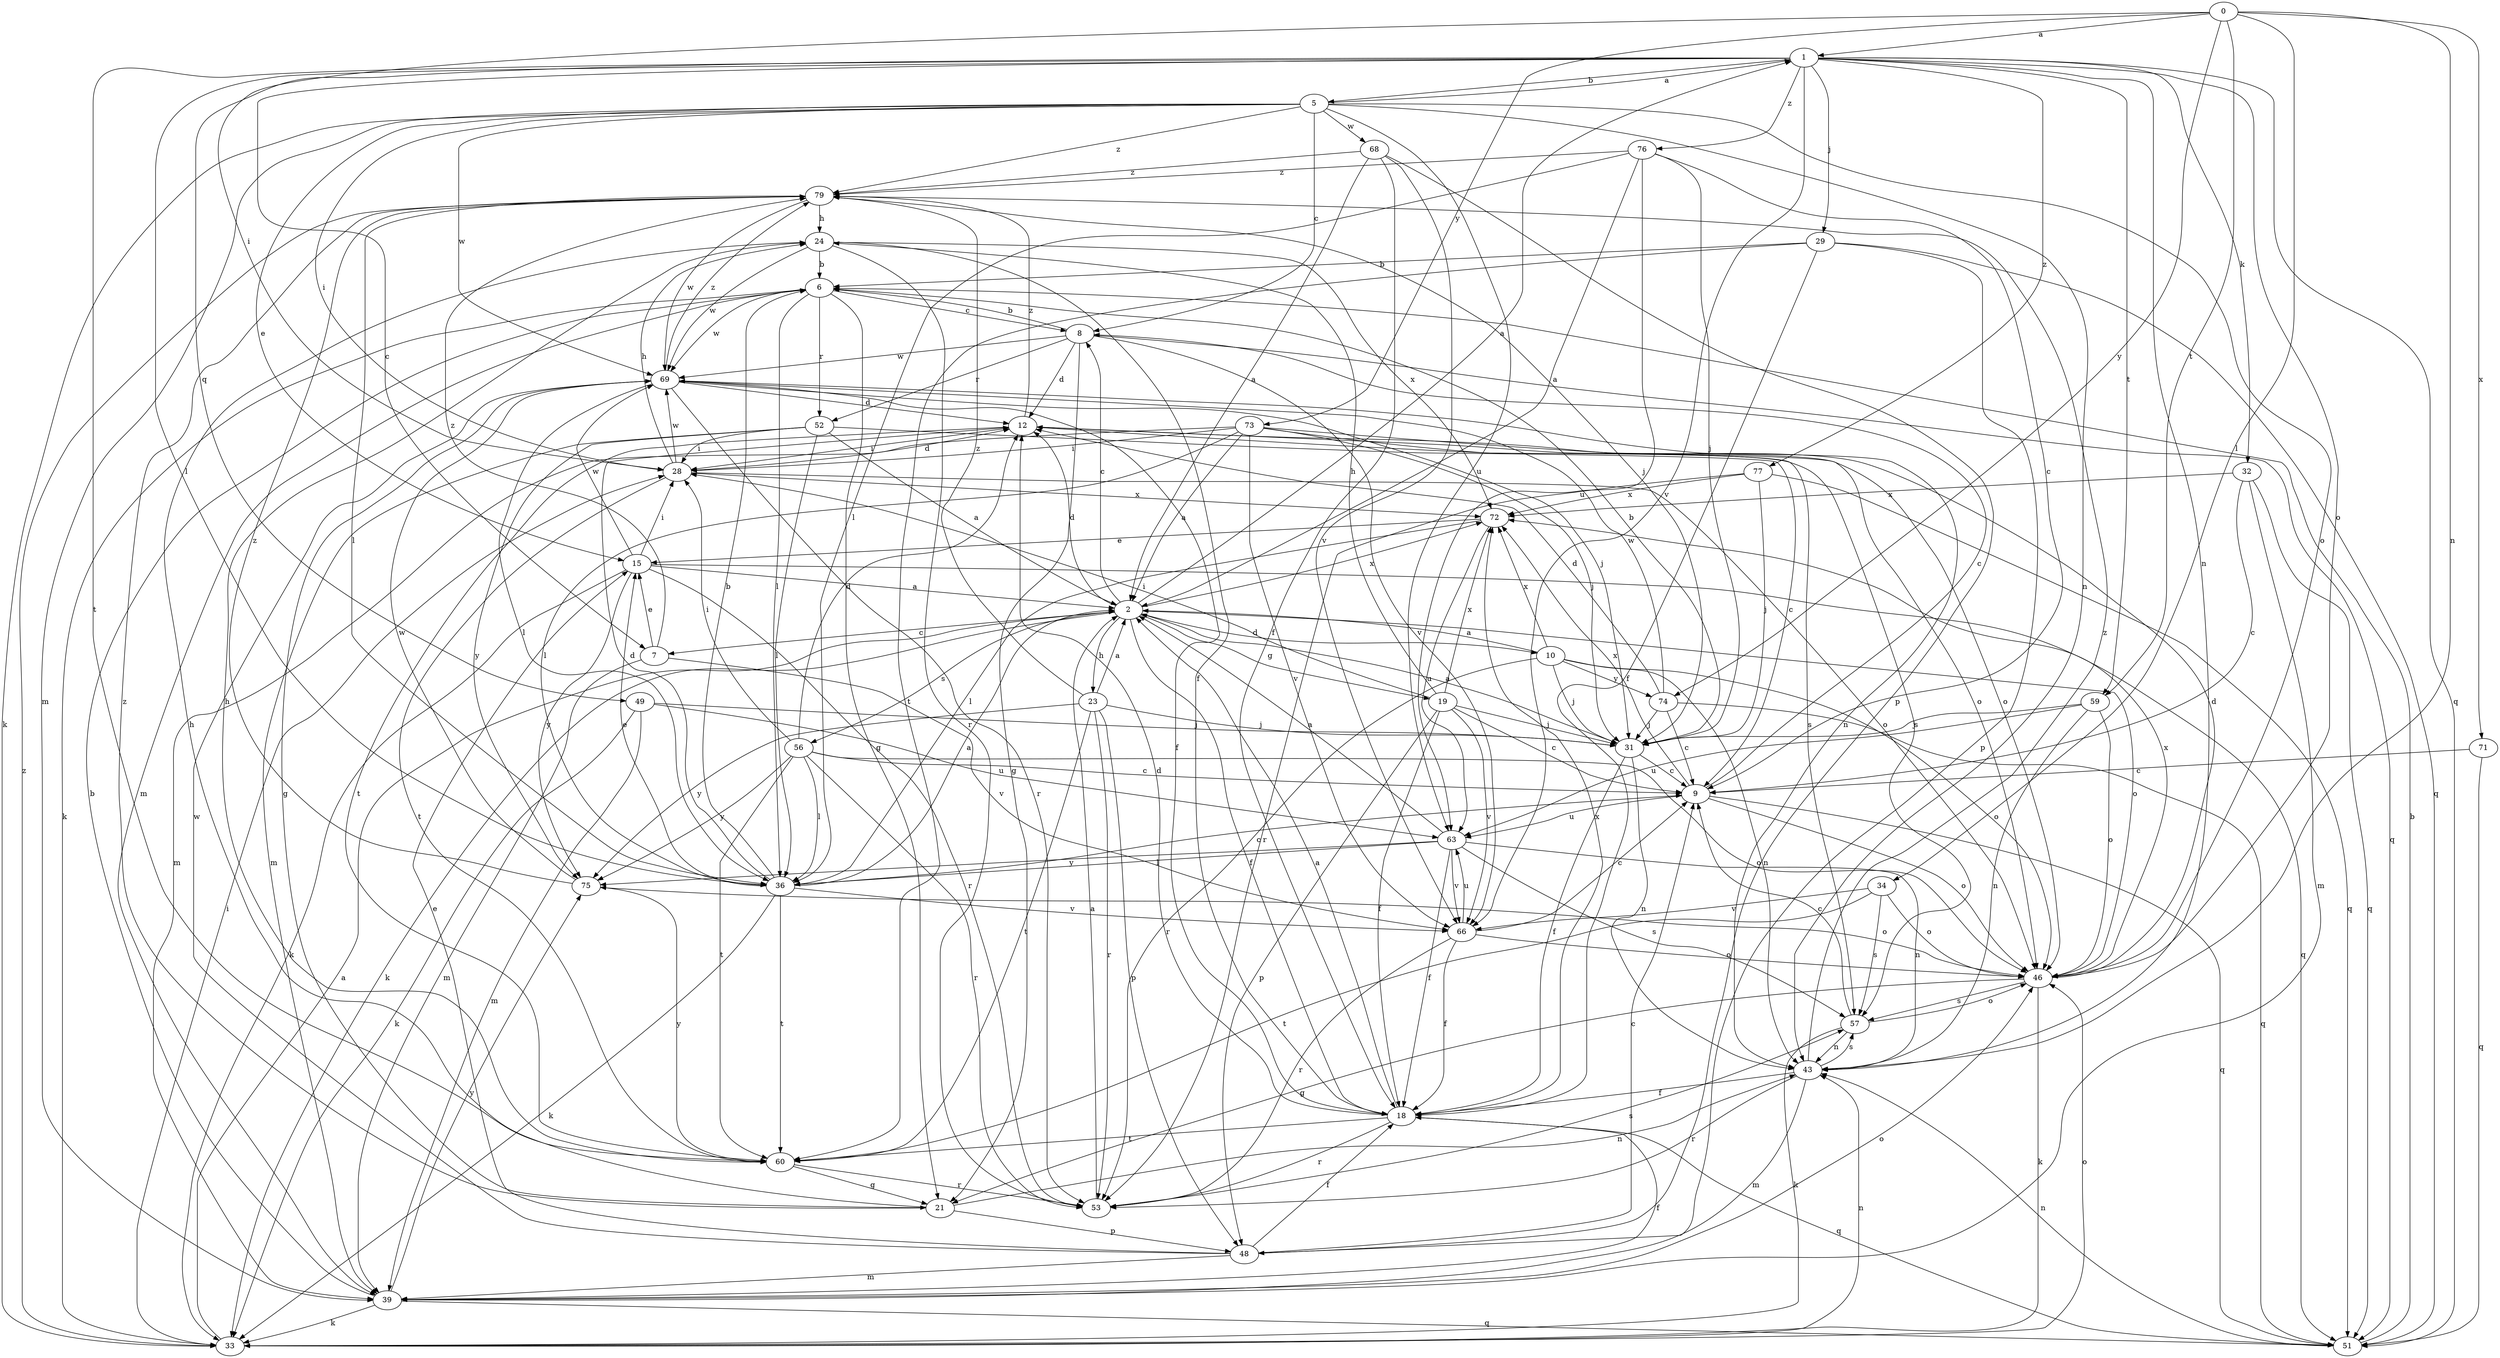 strict digraph  {
0;
1;
2;
5;
6;
7;
8;
9;
10;
12;
15;
18;
19;
21;
23;
24;
28;
29;
31;
32;
33;
34;
36;
39;
43;
46;
48;
49;
51;
52;
53;
56;
57;
59;
60;
63;
66;
68;
69;
71;
72;
73;
74;
75;
76;
77;
79;
0 -> 1  [label=a];
0 -> 28  [label=i];
0 -> 34  [label=l];
0 -> 43  [label=n];
0 -> 59  [label=t];
0 -> 71  [label=x];
0 -> 73  [label=y];
0 -> 74  [label=y];
1 -> 5  [label=b];
1 -> 7  [label=c];
1 -> 29  [label=j];
1 -> 32  [label=k];
1 -> 36  [label=l];
1 -> 43  [label=n];
1 -> 46  [label=o];
1 -> 49  [label=q];
1 -> 51  [label=q];
1 -> 59  [label=t];
1 -> 60  [label=t];
1 -> 66  [label=v];
1 -> 76  [label=z];
1 -> 77  [label=z];
2 -> 1  [label=a];
2 -> 7  [label=c];
2 -> 8  [label=c];
2 -> 10  [label=d];
2 -> 12  [label=d];
2 -> 18  [label=f];
2 -> 19  [label=g];
2 -> 23  [label=h];
2 -> 33  [label=k];
2 -> 46  [label=o];
2 -> 56  [label=s];
2 -> 72  [label=x];
5 -> 1  [label=a];
5 -> 8  [label=c];
5 -> 15  [label=e];
5 -> 28  [label=i];
5 -> 33  [label=k];
5 -> 39  [label=m];
5 -> 43  [label=n];
5 -> 46  [label=o];
5 -> 63  [label=u];
5 -> 68  [label=w];
5 -> 69  [label=w];
5 -> 79  [label=z];
6 -> 8  [label=c];
6 -> 21  [label=g];
6 -> 33  [label=k];
6 -> 36  [label=l];
6 -> 39  [label=m];
6 -> 52  [label=r];
6 -> 69  [label=w];
7 -> 15  [label=e];
7 -> 39  [label=m];
7 -> 66  [label=v];
7 -> 79  [label=z];
8 -> 6  [label=b];
8 -> 12  [label=d];
8 -> 21  [label=g];
8 -> 51  [label=q];
8 -> 52  [label=r];
8 -> 66  [label=v];
8 -> 69  [label=w];
9 -> 8  [label=c];
9 -> 46  [label=o];
9 -> 51  [label=q];
9 -> 63  [label=u];
9 -> 72  [label=x];
10 -> 2  [label=a];
10 -> 31  [label=j];
10 -> 43  [label=n];
10 -> 46  [label=o];
10 -> 53  [label=r];
10 -> 72  [label=x];
10 -> 74  [label=y];
12 -> 28  [label=i];
12 -> 46  [label=o];
12 -> 57  [label=s];
12 -> 60  [label=t];
12 -> 79  [label=z];
15 -> 2  [label=a];
15 -> 28  [label=i];
15 -> 33  [label=k];
15 -> 51  [label=q];
15 -> 53  [label=r];
15 -> 69  [label=w];
15 -> 75  [label=y];
18 -> 2  [label=a];
18 -> 12  [label=d];
18 -> 51  [label=q];
18 -> 53  [label=r];
18 -> 60  [label=t];
18 -> 72  [label=x];
19 -> 9  [label=c];
19 -> 18  [label=f];
19 -> 24  [label=h];
19 -> 28  [label=i];
19 -> 31  [label=j];
19 -> 48  [label=p];
19 -> 66  [label=v];
19 -> 72  [label=x];
21 -> 24  [label=h];
21 -> 43  [label=n];
21 -> 48  [label=p];
21 -> 79  [label=z];
23 -> 2  [label=a];
23 -> 31  [label=j];
23 -> 48  [label=p];
23 -> 53  [label=r];
23 -> 60  [label=t];
23 -> 75  [label=y];
23 -> 79  [label=z];
24 -> 6  [label=b];
24 -> 18  [label=f];
24 -> 53  [label=r];
24 -> 69  [label=w];
24 -> 72  [label=x];
28 -> 12  [label=d];
28 -> 24  [label=h];
28 -> 46  [label=o];
28 -> 60  [label=t];
28 -> 69  [label=w];
28 -> 72  [label=x];
29 -> 6  [label=b];
29 -> 18  [label=f];
29 -> 48  [label=p];
29 -> 51  [label=q];
29 -> 60  [label=t];
31 -> 2  [label=a];
31 -> 6  [label=b];
31 -> 9  [label=c];
31 -> 18  [label=f];
31 -> 43  [label=n];
32 -> 9  [label=c];
32 -> 39  [label=m];
32 -> 51  [label=q];
32 -> 72  [label=x];
33 -> 2  [label=a];
33 -> 28  [label=i];
33 -> 43  [label=n];
33 -> 46  [label=o];
33 -> 79  [label=z];
34 -> 46  [label=o];
34 -> 57  [label=s];
34 -> 60  [label=t];
34 -> 66  [label=v];
36 -> 2  [label=a];
36 -> 6  [label=b];
36 -> 9  [label=c];
36 -> 12  [label=d];
36 -> 15  [label=e];
36 -> 33  [label=k];
36 -> 60  [label=t];
36 -> 66  [label=v];
39 -> 6  [label=b];
39 -> 18  [label=f];
39 -> 33  [label=k];
39 -> 46  [label=o];
39 -> 51  [label=q];
39 -> 75  [label=y];
43 -> 18  [label=f];
43 -> 39  [label=m];
43 -> 53  [label=r];
43 -> 57  [label=s];
43 -> 79  [label=z];
46 -> 12  [label=d];
46 -> 21  [label=g];
46 -> 33  [label=k];
46 -> 57  [label=s];
46 -> 72  [label=x];
48 -> 9  [label=c];
48 -> 15  [label=e];
48 -> 18  [label=f];
48 -> 39  [label=m];
48 -> 69  [label=w];
49 -> 31  [label=j];
49 -> 33  [label=k];
49 -> 39  [label=m];
49 -> 63  [label=u];
51 -> 6  [label=b];
51 -> 43  [label=n];
52 -> 2  [label=a];
52 -> 9  [label=c];
52 -> 28  [label=i];
52 -> 36  [label=l];
52 -> 39  [label=m];
52 -> 75  [label=y];
53 -> 2  [label=a];
53 -> 57  [label=s];
56 -> 9  [label=c];
56 -> 12  [label=d];
56 -> 28  [label=i];
56 -> 36  [label=l];
56 -> 46  [label=o];
56 -> 53  [label=r];
56 -> 60  [label=t];
56 -> 75  [label=y];
57 -> 9  [label=c];
57 -> 33  [label=k];
57 -> 43  [label=n];
57 -> 46  [label=o];
59 -> 31  [label=j];
59 -> 43  [label=n];
59 -> 46  [label=o];
59 -> 63  [label=u];
60 -> 21  [label=g];
60 -> 24  [label=h];
60 -> 53  [label=r];
60 -> 75  [label=y];
63 -> 2  [label=a];
63 -> 18  [label=f];
63 -> 36  [label=l];
63 -> 43  [label=n];
63 -> 57  [label=s];
63 -> 66  [label=v];
63 -> 75  [label=y];
66 -> 9  [label=c];
66 -> 18  [label=f];
66 -> 46  [label=o];
66 -> 53  [label=r];
66 -> 63  [label=u];
68 -> 2  [label=a];
68 -> 18  [label=f];
68 -> 48  [label=p];
68 -> 66  [label=v];
68 -> 79  [label=z];
69 -> 12  [label=d];
69 -> 18  [label=f];
69 -> 21  [label=g];
69 -> 31  [label=j];
69 -> 36  [label=l];
69 -> 43  [label=n];
69 -> 53  [label=r];
69 -> 79  [label=z];
71 -> 9  [label=c];
71 -> 51  [label=q];
72 -> 15  [label=e];
72 -> 36  [label=l];
72 -> 63  [label=u];
73 -> 2  [label=a];
73 -> 28  [label=i];
73 -> 31  [label=j];
73 -> 36  [label=l];
73 -> 39  [label=m];
73 -> 46  [label=o];
73 -> 57  [label=s];
73 -> 66  [label=v];
74 -> 9  [label=c];
74 -> 12  [label=d];
74 -> 31  [label=j];
74 -> 51  [label=q];
74 -> 69  [label=w];
75 -> 46  [label=o];
75 -> 69  [label=w];
75 -> 79  [label=z];
76 -> 2  [label=a];
76 -> 9  [label=c];
76 -> 31  [label=j];
76 -> 36  [label=l];
76 -> 63  [label=u];
76 -> 79  [label=z];
77 -> 31  [label=j];
77 -> 51  [label=q];
77 -> 53  [label=r];
77 -> 72  [label=x];
79 -> 24  [label=h];
79 -> 31  [label=j];
79 -> 36  [label=l];
79 -> 69  [label=w];
}
